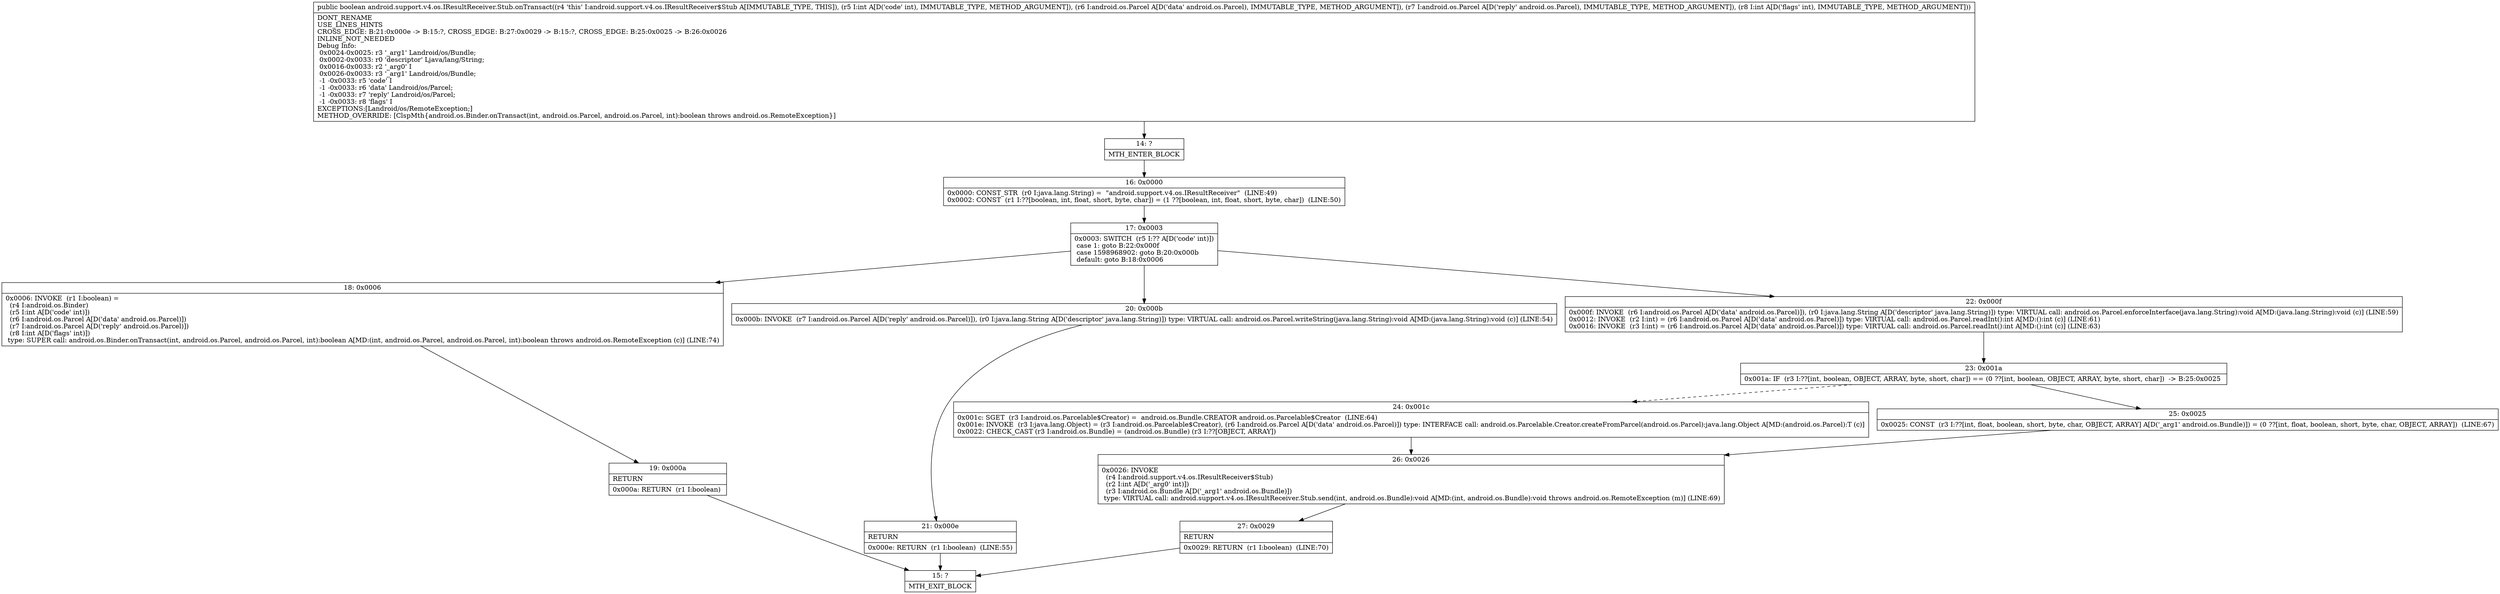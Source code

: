 digraph "CFG forandroid.support.v4.os.IResultReceiver.Stub.onTransact(ILandroid\/os\/Parcel;Landroid\/os\/Parcel;I)Z" {
Node_14 [shape=record,label="{14\:\ ?|MTH_ENTER_BLOCK\l}"];
Node_16 [shape=record,label="{16\:\ 0x0000|0x0000: CONST_STR  (r0 I:java.lang.String) =  \"android.support.v4.os.IResultReceiver\"  (LINE:49)\l0x0002: CONST  (r1 I:??[boolean, int, float, short, byte, char]) = (1 ??[boolean, int, float, short, byte, char])  (LINE:50)\l}"];
Node_17 [shape=record,label="{17\:\ 0x0003|0x0003: SWITCH  (r5 I:?? A[D('code' int)])\l case 1: goto B:22:0x000f\l case 1598968902: goto B:20:0x000b\l default: goto B:18:0x0006 \l}"];
Node_18 [shape=record,label="{18\:\ 0x0006|0x0006: INVOKE  (r1 I:boolean) = \l  (r4 I:android.os.Binder)\l  (r5 I:int A[D('code' int)])\l  (r6 I:android.os.Parcel A[D('data' android.os.Parcel)])\l  (r7 I:android.os.Parcel A[D('reply' android.os.Parcel)])\l  (r8 I:int A[D('flags' int)])\l type: SUPER call: android.os.Binder.onTransact(int, android.os.Parcel, android.os.Parcel, int):boolean A[MD:(int, android.os.Parcel, android.os.Parcel, int):boolean throws android.os.RemoteException (c)] (LINE:74)\l}"];
Node_19 [shape=record,label="{19\:\ 0x000a|RETURN\l|0x000a: RETURN  (r1 I:boolean) \l}"];
Node_15 [shape=record,label="{15\:\ ?|MTH_EXIT_BLOCK\l}"];
Node_20 [shape=record,label="{20\:\ 0x000b|0x000b: INVOKE  (r7 I:android.os.Parcel A[D('reply' android.os.Parcel)]), (r0 I:java.lang.String A[D('descriptor' java.lang.String)]) type: VIRTUAL call: android.os.Parcel.writeString(java.lang.String):void A[MD:(java.lang.String):void (c)] (LINE:54)\l}"];
Node_21 [shape=record,label="{21\:\ 0x000e|RETURN\l|0x000e: RETURN  (r1 I:boolean)  (LINE:55)\l}"];
Node_22 [shape=record,label="{22\:\ 0x000f|0x000f: INVOKE  (r6 I:android.os.Parcel A[D('data' android.os.Parcel)]), (r0 I:java.lang.String A[D('descriptor' java.lang.String)]) type: VIRTUAL call: android.os.Parcel.enforceInterface(java.lang.String):void A[MD:(java.lang.String):void (c)] (LINE:59)\l0x0012: INVOKE  (r2 I:int) = (r6 I:android.os.Parcel A[D('data' android.os.Parcel)]) type: VIRTUAL call: android.os.Parcel.readInt():int A[MD:():int (c)] (LINE:61)\l0x0016: INVOKE  (r3 I:int) = (r6 I:android.os.Parcel A[D('data' android.os.Parcel)]) type: VIRTUAL call: android.os.Parcel.readInt():int A[MD:():int (c)] (LINE:63)\l}"];
Node_23 [shape=record,label="{23\:\ 0x001a|0x001a: IF  (r3 I:??[int, boolean, OBJECT, ARRAY, byte, short, char]) == (0 ??[int, boolean, OBJECT, ARRAY, byte, short, char])  \-\> B:25:0x0025 \l}"];
Node_24 [shape=record,label="{24\:\ 0x001c|0x001c: SGET  (r3 I:android.os.Parcelable$Creator) =  android.os.Bundle.CREATOR android.os.Parcelable$Creator  (LINE:64)\l0x001e: INVOKE  (r3 I:java.lang.Object) = (r3 I:android.os.Parcelable$Creator), (r6 I:android.os.Parcel A[D('data' android.os.Parcel)]) type: INTERFACE call: android.os.Parcelable.Creator.createFromParcel(android.os.Parcel):java.lang.Object A[MD:(android.os.Parcel):T (c)]\l0x0022: CHECK_CAST (r3 I:android.os.Bundle) = (android.os.Bundle) (r3 I:??[OBJECT, ARRAY]) \l}"];
Node_26 [shape=record,label="{26\:\ 0x0026|0x0026: INVOKE  \l  (r4 I:android.support.v4.os.IResultReceiver$Stub)\l  (r2 I:int A[D('_arg0' int)])\l  (r3 I:android.os.Bundle A[D('_arg1' android.os.Bundle)])\l type: VIRTUAL call: android.support.v4.os.IResultReceiver.Stub.send(int, android.os.Bundle):void A[MD:(int, android.os.Bundle):void throws android.os.RemoteException (m)] (LINE:69)\l}"];
Node_27 [shape=record,label="{27\:\ 0x0029|RETURN\l|0x0029: RETURN  (r1 I:boolean)  (LINE:70)\l}"];
Node_25 [shape=record,label="{25\:\ 0x0025|0x0025: CONST  (r3 I:??[int, float, boolean, short, byte, char, OBJECT, ARRAY] A[D('_arg1' android.os.Bundle)]) = (0 ??[int, float, boolean, short, byte, char, OBJECT, ARRAY])  (LINE:67)\l}"];
MethodNode[shape=record,label="{public boolean android.support.v4.os.IResultReceiver.Stub.onTransact((r4 'this' I:android.support.v4.os.IResultReceiver$Stub A[IMMUTABLE_TYPE, THIS]), (r5 I:int A[D('code' int), IMMUTABLE_TYPE, METHOD_ARGUMENT]), (r6 I:android.os.Parcel A[D('data' android.os.Parcel), IMMUTABLE_TYPE, METHOD_ARGUMENT]), (r7 I:android.os.Parcel A[D('reply' android.os.Parcel), IMMUTABLE_TYPE, METHOD_ARGUMENT]), (r8 I:int A[D('flags' int), IMMUTABLE_TYPE, METHOD_ARGUMENT]))  | DONT_RENAME\lUSE_LINES_HINTS\lCROSS_EDGE: B:21:0x000e \-\> B:15:?, CROSS_EDGE: B:27:0x0029 \-\> B:15:?, CROSS_EDGE: B:25:0x0025 \-\> B:26:0x0026\lINLINE_NOT_NEEDED\lDebug Info:\l  0x0024\-0x0025: r3 '_arg1' Landroid\/os\/Bundle;\l  0x0002\-0x0033: r0 'descriptor' Ljava\/lang\/String;\l  0x0016\-0x0033: r2 '_arg0' I\l  0x0026\-0x0033: r3 '_arg1' Landroid\/os\/Bundle;\l  \-1 \-0x0033: r5 'code' I\l  \-1 \-0x0033: r6 'data' Landroid\/os\/Parcel;\l  \-1 \-0x0033: r7 'reply' Landroid\/os\/Parcel;\l  \-1 \-0x0033: r8 'flags' I\lEXCEPTIONS:[Landroid\/os\/RemoteException;]\lMETHOD_OVERRIDE: [ClspMth\{android.os.Binder.onTransact(int, android.os.Parcel, android.os.Parcel, int):boolean throws android.os.RemoteException\}]\l}"];
MethodNode -> Node_14;Node_14 -> Node_16;
Node_16 -> Node_17;
Node_17 -> Node_18;
Node_17 -> Node_20;
Node_17 -> Node_22;
Node_18 -> Node_19;
Node_19 -> Node_15;
Node_20 -> Node_21;
Node_21 -> Node_15;
Node_22 -> Node_23;
Node_23 -> Node_24[style=dashed];
Node_23 -> Node_25;
Node_24 -> Node_26;
Node_26 -> Node_27;
Node_27 -> Node_15;
Node_25 -> Node_26;
}

